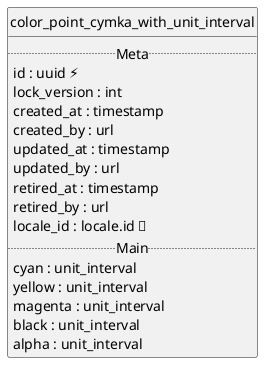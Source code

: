 @startuml uml
skinparam monochrome true
skinparam linetype ortho
hide circle

entity color_point_cymka_with_unit_interval {
  .. Meta ..
  id : uuid ⚡
  lock_version : int
  created_at : timestamp
  created_by : url
  updated_at : timestamp
  updated_by : url
  retired_at : timestamp
  retired_by : url
  locale_id : locale.id 🔑
  .. Main ..
  cyan : unit_interval
  yellow : unit_interval
  magenta : unit_interval
  black : unit_interval
  alpha : unit_interval
}

@enduml
